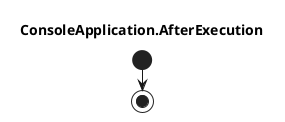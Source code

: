 @startuml ConsoleApplication.AfterExecution
title ConsoleApplication.AfterExecution
start
stop
@enduml
